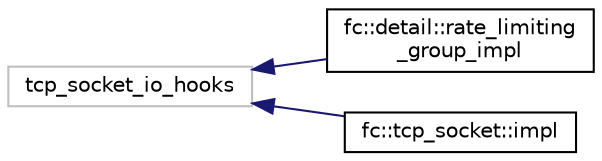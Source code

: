 digraph "Graphical Class Hierarchy"
{
  edge [fontname="Helvetica",fontsize="10",labelfontname="Helvetica",labelfontsize="10"];
  node [fontname="Helvetica",fontsize="10",shape=record];
  rankdir="LR";
  Node1011 [label="tcp_socket_io_hooks",height=0.2,width=0.4,color="grey75", fillcolor="white", style="filled"];
  Node1011 -> Node0 [dir="back",color="midnightblue",fontsize="10",style="solid",fontname="Helvetica"];
  Node0 [label="fc::detail::rate_limiting\l_group_impl",height=0.2,width=0.4,color="black", fillcolor="white", style="filled",URL="$classfc_1_1detail_1_1rate__limiting__group__impl.html"];
  Node1011 -> Node1013 [dir="back",color="midnightblue",fontsize="10",style="solid",fontname="Helvetica"];
  Node1013 [label="fc::tcp_socket::impl",height=0.2,width=0.4,color="black", fillcolor="white", style="filled",URL="$classfc_1_1tcp__socket_1_1impl.html"];
}
